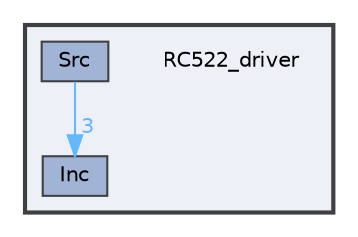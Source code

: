 digraph "RC522_driver"
{
 // LATEX_PDF_SIZE
  bgcolor="transparent";
  edge [fontname=Helvetica,fontsize=10,labelfontname=Helvetica,labelfontsize=10];
  node [fontname=Helvetica,fontsize=10,shape=box,height=0.2,width=0.4];
  compound=true
  subgraph clusterdir_379500d2d9898bff1a2fcea94c38f2f1 {
    graph [ bgcolor="#edf0f7", pencolor="grey25", label="", fontname=Helvetica,fontsize=10 style="filled,bold", URL="dir_379500d2d9898bff1a2fcea94c38f2f1.html",tooltip=""]
    dir_379500d2d9898bff1a2fcea94c38f2f1 [shape=plaintext, label="RC522_driver"];
  dir_c32282ada07ef8dad22d237eac14a8b9 [label="Inc", fillcolor="#a2b4d6", color="grey25", style="filled", URL="dir_c32282ada07ef8dad22d237eac14a8b9.html",tooltip=""];
  dir_8a8e112e93cfb384c0dea424788167c6 [label="Src", fillcolor="#a2b4d6", color="grey25", style="filled", URL="dir_8a8e112e93cfb384c0dea424788167c6.html",tooltip=""];
  }
  dir_8a8e112e93cfb384c0dea424788167c6->dir_c32282ada07ef8dad22d237eac14a8b9 [headlabel="3", labeldistance=1.5 headhref="dir_000005_000001.html" href="dir_000005_000001.html" color="steelblue1" fontcolor="steelblue1"];
}
